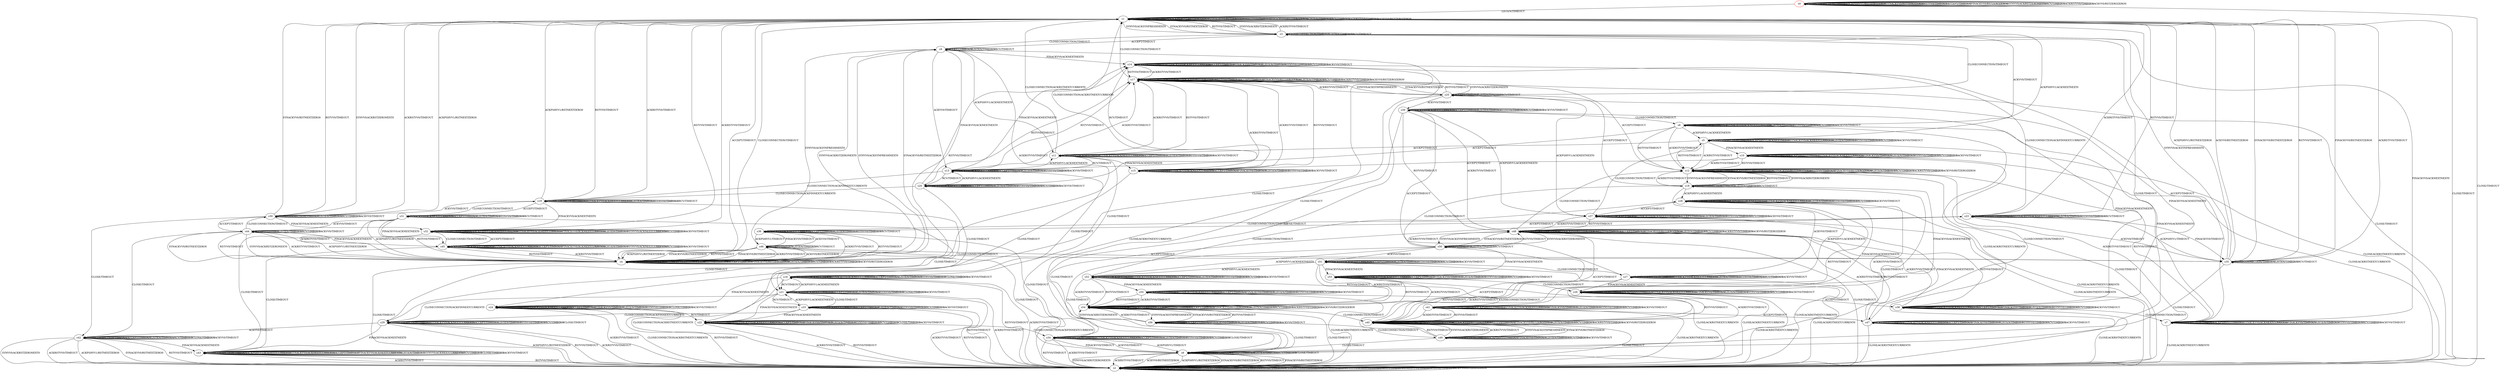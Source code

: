 digraph G {
label=""
s0 [color="red"]
s1
s2
s3
s4
s5
s6
s7
s8
s9
s10
s11
s12
s13
s14
s15
s16
s17
s18
s19
s20
s21
s22
s23
s24
s25
s26
s27
s28
s29
s30
s31
s32
s33
s34
s35
s36
s37
s38
s39
s40
s41
s42
s43
s44
s45
s46
s47
s48
s49
s50
s51
s52
s53
s54
s55
s56
s0 [label="s0"];
s0 -> s0[label="CLOSECONNECTION/TIMEOUT"]
s0 -> s0[label="ACKPSHVV1/RSTZEROZERO0"]
s0 -> s0[label="SYNACKVV0/RSTZEROZERO0"]
s0 -> s0[label="RSTVV0/TIMEOUT"]
s0 -> s0[label="ACCEPT/TIMEOUT"]
s0 -> s0[label="FINACKVV0/RSTZEROZERO0"]
s0 -> s1[label="LISTEN/TIMEOUT"]
s0 -> s0[label="SYNVV0/ACKRSTZERONEXT0"]
s0 -> s0[label="RCV/TIMEOUT"]
s0 -> s0[label="ACKRSTVV0/TIMEOUT"]
s0 -> s2[label="CLOSE/TIMEOUT"]
s0 -> s0[label="ACKVV0/RSTZEROZERO0"]
s1 [label="s1"];
s1 -> s1[label="CLOSECONNECTION/TIMEOUT"]
s1 -> s1[label="ACKPSHVV1/RSTZEROZERO0"]
s1 -> s1[label="SYNACKVV0/RSTZEROZERO0"]
s1 -> s1[label="RSTVV0/TIMEOUT"]
s1 -> s4[label="ACCEPT/TIMEOUT"]
s1 -> s1[label="FINACKVV0/RSTZEROZERO0"]
s1 -> s1[label="LISTEN/TIMEOUT"]
s1 -> s3[label="SYNVV0/ACKSYNFRESHNEXT0"]
s1 -> s1[label="RCV/TIMEOUT"]
s1 -> s1[label="ACKRSTVV0/TIMEOUT"]
s1 -> s2[label="CLOSE/TIMEOUT"]
s1 -> s1[label="ACKVV0/RSTZEROZERO0"]
s2 [label="s2"];
s2 -> s2[label="CLOSECONNECTION/TIMEOUT"]
s2 -> s2[label="ACKPSHVV1/RSTZEROZERO0"]
s2 -> s2[label="SYNACKVV0/RSTZEROZERO0"]
s2 -> s2[label="RSTVV0/TIMEOUT"]
s2 -> s2[label="ACCEPT/TIMEOUT"]
s2 -> s2[label="FINACKVV0/RSTZEROZERO0"]
s2 -> s2[label="LISTEN/TIMEOUT"]
s2 -> s2[label="SYNVV0/ACKRSTZERONEXT0"]
s2 -> s2[label="RCV/TIMEOUT"]
s2 -> s2[label="ACKRSTVV0/TIMEOUT"]
s2 -> s2[label="CLOSE/TIMEOUT"]
s2 -> s2[label="ACKVV0/RSTZEROZERO0"]
s3 [label="s3"];
s3 -> s3[label="CLOSECONNECTION/TIMEOUT"]
s3 -> s5[label="ACKPSHVV1/ACKNEXTNEXT0"]
s3 -> s1[label="SYNACKVV0/RSTNEXTZERO0"]
s3 -> s1[label="RSTVV0/TIMEOUT"]
s3 -> s9[label="ACCEPT/TIMEOUT"]
s3 -> s7[label="FINACKVV0/ACKNEXTNEXT0"]
s3 -> s3[label="LISTEN/TIMEOUT"]
s3 -> s1[label="SYNVV0/ACKRSTZERONEXT0"]
s3 -> s3[label="RCV/TIMEOUT"]
s3 -> s1[label="ACKRSTVV0/TIMEOUT"]
s3 -> s8[label="CLOSE/TIMEOUT"]
s3 -> s6[label="ACKVV0/TIMEOUT"]
s4 [label="s4"];
s4 -> s1[label="CLOSECONNECTION/TIMEOUT"]
s4 -> s4[label="ACKPSHVV1/RSTZEROZERO0"]
s4 -> s4[label="SYNACKVV0/RSTZEROZERO0"]
s4 -> s4[label="RSTVV0/TIMEOUT"]
s4 -> s4[label="ACCEPT/TIMEOUT"]
s4 -> s4[label="FINACKVV0/RSTZEROZERO0"]
s4 -> s4[label="LISTEN/TIMEOUT"]
s4 -> s9[label="SYNVV0/ACKSYNFRESHNEXT0"]
s4 -> s4[label="RCV/TIMEOUT"]
s4 -> s4[label="ACKRSTVV0/TIMEOUT"]
s4 -> s2[label="CLOSE/TIMEOUT"]
s4 -> s4[label="ACKVV0/RSTZEROZERO0"]
s5 [label="s5"];
s5 -> s5[label="CLOSECONNECTION/TIMEOUT"]
s5 -> s5[label="ACKPSHVV1/ACKNEXTNEXT0"]
s5 -> s5[label="SYNACKVV0/ACKNEXTCURRENT0"]
s5 -> s12[label="RSTVV0/TIMEOUT"]
s5 -> s11[label="ACCEPT/TIMEOUT"]
s5 -> s10[label="FINACKVV0/ACKNEXTNEXT0"]
s5 -> s5[label="LISTEN/TIMEOUT"]
s5 -> s5[label="SYNVV0/TIMEOUT"]
s5 -> s5[label="RCV/TIMEOUT"]
s5 -> s12[label="ACKRSTVV0/TIMEOUT"]
s5 -> s2[label="CLOSE/ACKRSTNEXTCURRENT0"]
s5 -> s5[label="ACKVV0/TIMEOUT"]
s6 [label="s6"];
s6 -> s6[label="CLOSECONNECTION/TIMEOUT"]
s6 -> s5[label="ACKPSHVV1/ACKNEXTNEXT0"]
s6 -> s6[label="SYNACKVV0/ACKNEXTCURRENT0"]
s6 -> s12[label="RSTVV0/TIMEOUT"]
s6 -> s13[label="ACCEPT/TIMEOUT"]
s6 -> s7[label="FINACKVV0/ACKNEXTNEXT0"]
s6 -> s6[label="LISTEN/TIMEOUT"]
s6 -> s6[label="SYNVV0/TIMEOUT"]
s6 -> s6[label="RCV/TIMEOUT"]
s6 -> s12[label="ACKRSTVV0/TIMEOUT"]
s6 -> s2[label="CLOSE/ACKRSTNEXTCURRENT0"]
s6 -> s6[label="ACKVV0/TIMEOUT"]
s7 [label="s7"];
s7 -> s7[label="CLOSECONNECTION/TIMEOUT"]
s7 -> s7[label="ACKPSHVV1/TIMEOUT"]
s7 -> s7[label="SYNACKVV0/ACKNEXTCURRENT0"]
s7 -> s12[label="RSTVV0/TIMEOUT"]
s7 -> s14[label="ACCEPT/TIMEOUT"]
s7 -> s7[label="FINACKVV0/TIMEOUT"]
s7 -> s7[label="LISTEN/TIMEOUT"]
s7 -> s7[label="SYNVV0/TIMEOUT"]
s7 -> s7[label="RCV/TIMEOUT"]
s7 -> s12[label="ACKRSTVV0/TIMEOUT"]
s7 -> s2[label="CLOSE/ACKRSTNEXTCURRENT0"]
s7 -> s7[label="ACKVV0/TIMEOUT"]
s8 [label="s8"];
s8 -> s8[label="CLOSECONNECTION/TIMEOUT"]
s8 -> s2[label="ACKPSHVV1/RSTNEXTZERO0"]
s8 -> s2[label="SYNACKVV0/RSTNEXTZERO0"]
s8 -> s2[label="RSTVV0/TIMEOUT"]
s8 -> s8[label="ACCEPT/TIMEOUT"]
s8 -> s2[label="FINACKVV0/RSTNEXTZERO0"]
s8 -> s8[label="LISTEN/TIMEOUT"]
s8 -> s2[label="SYNVV0/ACKRSTZERONEXT0"]
s8 -> s8[label="RCV/TIMEOUT"]
s8 -> s2[label="ACKRSTVV0/TIMEOUT"]
s8 -> s8[label="CLOSE/TIMEOUT"]
s8 -> s2[label="ACKVV0/RSTNEXTZERO0"]
s9 [label="s9"];
s9 -> s3[label="CLOSECONNECTION/TIMEOUT"]
s9 -> s11[label="ACKPSHVV1/ACKNEXTNEXT0"]
s9 -> s4[label="SYNACKVV0/RSTNEXTZERO0"]
s9 -> s4[label="RSTVV0/TIMEOUT"]
s9 -> s9[label="ACCEPT/TIMEOUT"]
s9 -> s14[label="FINACKVV0/ACKNEXTNEXT0"]
s9 -> s9[label="LISTEN/TIMEOUT"]
s9 -> s4[label="SYNVV0/ACKRSTZERONEXT0"]
s9 -> s9[label="RCV/TIMEOUT"]
s9 -> s4[label="ACKRSTVV0/TIMEOUT"]
s9 -> s8[label="CLOSE/TIMEOUT"]
s9 -> s13[label="ACKVV0/TIMEOUT"]
s10 [label="s10"];
s10 -> s10[label="CLOSECONNECTION/TIMEOUT"]
s10 -> s10[label="ACKPSHVV1/TIMEOUT"]
s10 -> s10[label="SYNACKVV0/ACKNEXTCURRENT0"]
s10 -> s12[label="RSTVV0/TIMEOUT"]
s10 -> s15[label="ACCEPT/TIMEOUT"]
s10 -> s10[label="FINACKVV0/TIMEOUT"]
s10 -> s10[label="LISTEN/TIMEOUT"]
s10 -> s10[label="SYNVV0/TIMEOUT"]
s10 -> s10[label="RCV/TIMEOUT"]
s10 -> s12[label="ACKRSTVV0/TIMEOUT"]
s10 -> s2[label="CLOSE/ACKRSTNEXTCURRENT0"]
s10 -> s10[label="ACKVV0/TIMEOUT"]
s11 [label="s11"];
s11 -> s1[label="CLOSECONNECTION/ACKRSTNEXTCURRENT0"]
s11 -> s11[label="ACKPSHVV1/ACKNEXTNEXT0"]
s11 -> s11[label="SYNACKVV0/ACKNEXTCURRENT0"]
s11 -> s17[label="RSTVV0/TIMEOUT"]
s11 -> s11[label="ACCEPT/TIMEOUT"]
s11 -> s15[label="FINACKVV0/ACKNEXTNEXT0"]
s11 -> s11[label="LISTEN/TIMEOUT"]
s11 -> s11[label="SYNVV0/TIMEOUT"]
s11 -> s13[label="RCV/TIMEOUT"]
s11 -> s17[label="ACKRSTVV0/TIMEOUT"]
s11 -> s16[label="CLOSE/TIMEOUT"]
s11 -> s11[label="ACKVV0/TIMEOUT"]
s12 [label="s12"];
s12 -> s12[label="CLOSECONNECTION/TIMEOUT"]
s12 -> s12[label="ACKPSHVV1/RSTZEROZERO0"]
s12 -> s12[label="SYNACKVV0/RSTZEROZERO0"]
s12 -> s12[label="RSTVV0/TIMEOUT"]
s12 -> s17[label="ACCEPT/TIMEOUT"]
s12 -> s12[label="FINACKVV0/RSTZEROZERO0"]
s12 -> s12[label="LISTEN/TIMEOUT"]
s12 -> s18[label="SYNVV0/ACKSYNFRESHNEXT0"]
s12 -> s12[label="RCV/TIMEOUT"]
s12 -> s12[label="ACKRSTVV0/TIMEOUT"]
s12 -> s2[label="CLOSE/TIMEOUT"]
s12 -> s12[label="ACKVV0/RSTZEROZERO0"]
s13 [label="s13"];
s13 -> s19[label="CLOSECONNECTION/ACKFINNEXTCURRENT0"]
s13 -> s11[label="ACKPSHVV1/ACKNEXTNEXT0"]
s13 -> s13[label="SYNACKVV0/ACKNEXTCURRENT0"]
s13 -> s17[label="RSTVV0/TIMEOUT"]
s13 -> s13[label="ACCEPT/TIMEOUT"]
s13 -> s14[label="FINACKVV0/ACKNEXTNEXT0"]
s13 -> s13[label="LISTEN/TIMEOUT"]
s13 -> s13[label="SYNVV0/TIMEOUT"]
s13 -> s20[label="RCV/TIMEOUT"]
s13 -> s17[label="ACKRSTVV0/TIMEOUT"]
s13 -> s21[label="CLOSE/TIMEOUT"]
s13 -> s13[label="ACKVV0/TIMEOUT"]
s14 [label="s14"];
s14 -> s23[label="CLOSECONNECTION/ACKFINNEXTCURRENT0"]
s14 -> s14[label="ACKPSHVV1/TIMEOUT"]
s14 -> s14[label="SYNACKVV0/ACKNEXTCURRENT0"]
s14 -> s17[label="RSTVV0/TIMEOUT"]
s14 -> s14[label="ACCEPT/TIMEOUT"]
s14 -> s14[label="FINACKVV0/TIMEOUT"]
s14 -> s14[label="LISTEN/TIMEOUT"]
s14 -> s14[label="SYNVV0/TIMEOUT"]
s14 -> s14[label="RCV/TIMEOUT"]
s14 -> s17[label="ACKRSTVV0/TIMEOUT"]
s14 -> s22[label="CLOSE/TIMEOUT"]
s14 -> s14[label="ACKVV0/TIMEOUT"]
s15 [label="s15"];
s15 -> s1[label="CLOSECONNECTION/ACKRSTNEXTCURRENT0"]
s15 -> s15[label="ACKPSHVV1/TIMEOUT"]
s15 -> s15[label="SYNACKVV0/ACKNEXTCURRENT0"]
s15 -> s17[label="RSTVV0/TIMEOUT"]
s15 -> s15[label="ACCEPT/TIMEOUT"]
s15 -> s15[label="FINACKVV0/TIMEOUT"]
s15 -> s15[label="LISTEN/TIMEOUT"]
s15 -> s15[label="SYNVV0/TIMEOUT"]
s15 -> s14[label="RCV/TIMEOUT"]
s15 -> s17[label="ACKRSTVV0/TIMEOUT"]
s15 -> s24[label="CLOSE/TIMEOUT"]
s15 -> s15[label="ACKVV0/TIMEOUT"]
s16 [label="s16"];
s16 -> s2[label="CLOSECONNECTION/ACKRSTNEXTCURRENT0"]
s16 -> s16[label="ACKPSHVV1/ACKNEXTNEXT0"]
s16 -> s16[label="SYNACKVV0/ACKNEXTCURRENT0"]
s16 -> s2[label="RSTVV0/TIMEOUT"]
s16 -> s16[label="ACCEPT/TIMEOUT"]
s16 -> s24[label="FINACKVV0/ACKNEXTNEXT0"]
s16 -> s16[label="LISTEN/TIMEOUT"]
s16 -> s16[label="SYNVV0/TIMEOUT"]
s16 -> s21[label="RCV/TIMEOUT"]
s16 -> s2[label="ACKRSTVV0/TIMEOUT"]
s16 -> s16[label="CLOSE/TIMEOUT"]
s16 -> s16[label="ACKVV0/TIMEOUT"]
s17 [label="s17"];
s17 -> s1[label="CLOSECONNECTION/TIMEOUT"]
s17 -> s17[label="ACKPSHVV1/RSTZEROZERO0"]
s17 -> s17[label="SYNACKVV0/RSTZEROZERO0"]
s17 -> s17[label="RSTVV0/TIMEOUT"]
s17 -> s17[label="ACCEPT/TIMEOUT"]
s17 -> s17[label="FINACKVV0/RSTZEROZERO0"]
s17 -> s17[label="LISTEN/TIMEOUT"]
s17 -> s25[label="SYNVV0/ACKSYNFRESHNEXT0"]
s17 -> s17[label="RCV/TIMEOUT"]
s17 -> s17[label="ACKRSTVV0/TIMEOUT"]
s17 -> s2[label="CLOSE/TIMEOUT"]
s17 -> s17[label="ACKVV0/RSTZEROZERO0"]
s18 [label="s18"];
s18 -> s18[label="CLOSECONNECTION/TIMEOUT"]
s18 -> s28[label="ACKPSHVV1/ACKNEXTNEXT0"]
s18 -> s12[label="SYNACKVV0/RSTNEXTZERO0"]
s18 -> s12[label="RSTVV0/TIMEOUT"]
s18 -> s25[label="ACCEPT/TIMEOUT"]
s18 -> s26[label="FINACKVV0/ACKNEXTNEXT0"]
s18 -> s18[label="LISTEN/TIMEOUT"]
s18 -> s12[label="SYNVV0/ACKRSTZERONEXT0"]
s18 -> s18[label="RCV/TIMEOUT"]
s18 -> s12[label="ACKRSTVV0/TIMEOUT"]
s18 -> s8[label="CLOSE/TIMEOUT"]
s18 -> s27[label="ACKVV0/TIMEOUT"]
s19 [label="s19"];
s19 -> s19[label="CLOSECONNECTION/TIMEOUT"]
s19 -> s1[label="ACKPSHVV1/RSTNEXTZERO0"]
s19 -> s19[label="SYNACKVV0/ACKNEXTCURRENT0"]
s19 -> s1[label="RSTVV0/TIMEOUT"]
s19 -> s31[label="ACCEPT/TIMEOUT"]
s19 -> s32[label="FINACKVV0/ACKNEXTNEXT0"]
s19 -> s19[label="LISTEN/TIMEOUT"]
s19 -> s19[label="SYNVV0/TIMEOUT"]
s19 -> s19[label="RCV/TIMEOUT"]
s19 -> s1[label="ACKRSTVV0/TIMEOUT"]
s19 -> s29[label="CLOSE/TIMEOUT"]
s19 -> s30[label="ACKVV0/TIMEOUT"]
s20 [label="s20"];
s20 -> s19[label="CLOSECONNECTION/ACKFINNEXTCURRENT0"]
s20 -> s13[label="ACKPSHVV1/ACKNEXTNEXT0"]
s20 -> s20[label="SYNACKVV0/ACKNEXTCURRENT0"]
s20 -> s17[label="RSTVV0/TIMEOUT"]
s20 -> s20[label="ACCEPT/TIMEOUT"]
s20 -> s14[label="FINACKVV0/ACKNEXTNEXT0"]
s20 -> s20[label="LISTEN/TIMEOUT"]
s20 -> s20[label="SYNVV0/TIMEOUT"]
s20 -> s20[label="RCV/TIMEOUT"]
s20 -> s17[label="ACKRSTVV0/TIMEOUT"]
s20 -> s21[label="CLOSE/TIMEOUT"]
s20 -> s20[label="ACKVV0/TIMEOUT"]
s21 [label="s21"];
s21 -> s29[label="CLOSECONNECTION/ACKFINNEXTCURRENT0"]
s21 -> s16[label="ACKPSHVV1/ACKNEXTNEXT0"]
s21 -> s21[label="SYNACKVV0/ACKNEXTCURRENT0"]
s21 -> s2[label="RSTVV0/TIMEOUT"]
s21 -> s21[label="ACCEPT/TIMEOUT"]
s21 -> s22[label="FINACKVV0/ACKNEXTNEXT0"]
s21 -> s21[label="LISTEN/TIMEOUT"]
s21 -> s21[label="SYNVV0/TIMEOUT"]
s21 -> s33[label="RCV/TIMEOUT"]
s21 -> s2[label="ACKRSTVV0/TIMEOUT"]
s21 -> s21[label="CLOSE/TIMEOUT"]
s21 -> s21[label="ACKVV0/TIMEOUT"]
s22 [label="s22"];
s22 -> s34[label="CLOSECONNECTION/ACKFINNEXTCURRENT0"]
s22 -> s22[label="ACKPSHVV1/TIMEOUT"]
s22 -> s22[label="SYNACKVV0/ACKNEXTCURRENT0"]
s22 -> s2[label="RSTVV0/TIMEOUT"]
s22 -> s22[label="ACCEPT/TIMEOUT"]
s22 -> s22[label="FINACKVV0/TIMEOUT"]
s22 -> s22[label="LISTEN/TIMEOUT"]
s22 -> s22[label="SYNVV0/TIMEOUT"]
s22 -> s22[label="RCV/TIMEOUT"]
s22 -> s2[label="ACKRSTVV0/TIMEOUT"]
s22 -> s22[label="CLOSE/TIMEOUT"]
s22 -> s22[label="ACKVV0/TIMEOUT"]
s23 [label="s23"];
s23 -> s23[label="CLOSECONNECTION/TIMEOUT"]
s23 -> s35[label="ACKPSHVV1/TIMEOUT"]
s23 -> s23[label="SYNACKVV0/ACKNEXTCURRENT0"]
s23 -> s1[label="RSTVV0/TIMEOUT"]
s23 -> s36[label="ACCEPT/TIMEOUT"]
s23 -> s35[label="FINACKVV0/TIMEOUT"]
s23 -> s23[label="LISTEN/TIMEOUT"]
s23 -> s23[label="SYNVV0/TIMEOUT"]
s23 -> s23[label="RCV/TIMEOUT"]
s23 -> s1[label="ACKRSTVV0/TIMEOUT"]
s23 -> s34[label="CLOSE/TIMEOUT"]
s23 -> s35[label="ACKVV0/TIMEOUT"]
s24 [label="s24"];
s24 -> s2[label="CLOSECONNECTION/ACKRSTNEXTCURRENT0"]
s24 -> s24[label="ACKPSHVV1/TIMEOUT"]
s24 -> s24[label="SYNACKVV0/ACKNEXTCURRENT0"]
s24 -> s2[label="RSTVV0/TIMEOUT"]
s24 -> s24[label="ACCEPT/TIMEOUT"]
s24 -> s24[label="FINACKVV0/TIMEOUT"]
s24 -> s24[label="LISTEN/TIMEOUT"]
s24 -> s24[label="SYNVV0/TIMEOUT"]
s24 -> s22[label="RCV/TIMEOUT"]
s24 -> s2[label="ACKRSTVV0/TIMEOUT"]
s24 -> s24[label="CLOSE/TIMEOUT"]
s24 -> s24[label="ACKVV0/TIMEOUT"]
s25 [label="s25"];
s25 -> s3[label="CLOSECONNECTION/TIMEOUT"]
s25 -> s37[label="ACKPSHVV1/ACKNEXTNEXT0"]
s25 -> s17[label="SYNACKVV0/RSTNEXTZERO0"]
s25 -> s17[label="RSTVV0/TIMEOUT"]
s25 -> s25[label="ACCEPT/TIMEOUT"]
s25 -> s38[label="FINACKVV0/ACKNEXTNEXT0"]
s25 -> s25[label="LISTEN/TIMEOUT"]
s25 -> s17[label="SYNVV0/ACKRSTZERONEXT0"]
s25 -> s25[label="RCV/TIMEOUT"]
s25 -> s17[label="ACKRSTVV0/TIMEOUT"]
s25 -> s8[label="CLOSE/TIMEOUT"]
s25 -> s39[label="ACKVV0/TIMEOUT"]
s26 [label="s26"];
s26 -> s26[label="CLOSECONNECTION/TIMEOUT"]
s26 -> s26[label="ACKPSHVV1/TIMEOUT"]
s26 -> s26[label="SYNACKVV0/ACKNEXTCURRENT0"]
s26 -> s40[label="RSTVV0/TIMEOUT"]
s26 -> s38[label="ACCEPT/TIMEOUT"]
s26 -> s26[label="FINACKVV0/TIMEOUT"]
s26 -> s26[label="LISTEN/TIMEOUT"]
s26 -> s26[label="SYNVV0/TIMEOUT"]
s26 -> s26[label="RCV/TIMEOUT"]
s26 -> s40[label="ACKRSTVV0/TIMEOUT"]
s26 -> s2[label="CLOSE/ACKRSTNEXTCURRENT0"]
s26 -> s26[label="ACKVV0/TIMEOUT"]
s27 [label="s27"];
s27 -> s27[label="CLOSECONNECTION/TIMEOUT"]
s27 -> s28[label="ACKPSHVV1/ACKNEXTNEXT0"]
s27 -> s27[label="SYNACKVV0/ACKNEXTCURRENT0"]
s27 -> s40[label="RSTVV0/TIMEOUT"]
s27 -> s39[label="ACCEPT/TIMEOUT"]
s27 -> s26[label="FINACKVV0/ACKNEXTNEXT0"]
s27 -> s27[label="LISTEN/TIMEOUT"]
s27 -> s27[label="SYNVV0/TIMEOUT"]
s27 -> s27[label="RCV/TIMEOUT"]
s27 -> s40[label="ACKRSTVV0/TIMEOUT"]
s27 -> s2[label="CLOSE/ACKRSTNEXTCURRENT0"]
s27 -> s27[label="ACKVV0/TIMEOUT"]
s28 [label="s28"];
s28 -> s28[label="CLOSECONNECTION/TIMEOUT"]
s28 -> s28[label="ACKPSHVV1/ACKNEXTNEXT0"]
s28 -> s28[label="SYNACKVV0/ACKNEXTCURRENT0"]
s28 -> s40[label="RSTVV0/TIMEOUT"]
s28 -> s37[label="ACCEPT/TIMEOUT"]
s28 -> s41[label="FINACKVV0/ACKNEXTNEXT0"]
s28 -> s28[label="LISTEN/TIMEOUT"]
s28 -> s28[label="SYNVV0/TIMEOUT"]
s28 -> s28[label="RCV/TIMEOUT"]
s28 -> s40[label="ACKRSTVV0/TIMEOUT"]
s28 -> s2[label="CLOSE/ACKRSTNEXTCURRENT0"]
s28 -> s28[label="ACKVV0/TIMEOUT"]
s29 [label="s29"];
s29 -> s29[label="CLOSECONNECTION/TIMEOUT"]
s29 -> s2[label="ACKPSHVV1/RSTNEXTZERO0"]
s29 -> s29[label="SYNACKVV0/ACKNEXTCURRENT0"]
s29 -> s2[label="RSTVV0/TIMEOUT"]
s29 -> s29[label="ACCEPT/TIMEOUT"]
s29 -> s43[label="FINACKVV0/ACKNEXTNEXT0"]
s29 -> s29[label="LISTEN/TIMEOUT"]
s29 -> s29[label="SYNVV0/TIMEOUT"]
s29 -> s29[label="RCV/TIMEOUT"]
s29 -> s2[label="ACKRSTVV0/TIMEOUT"]
s29 -> s29[label="CLOSE/TIMEOUT"]
s29 -> s42[label="ACKVV0/TIMEOUT"]
s30 [label="s30"];
s30 -> s30[label="CLOSECONNECTION/TIMEOUT"]
s30 -> s1[label="ACKPSHVV1/RSTNEXTZERO0"]
s30 -> s1[label="SYNACKVV0/RSTNEXTZERO0"]
s30 -> s1[label="RSTVV0/TIMEOUT"]
s30 -> s44[label="ACCEPT/TIMEOUT"]
s30 -> s32[label="FINACKVV0/ACKNEXTNEXT0"]
s30 -> s30[label="LISTEN/TIMEOUT"]
s30 -> s1[label="SYNVV0/ACKRSTZERONEXT0"]
s30 -> s30[label="RCV/TIMEOUT"]
s30 -> s1[label="ACKRSTVV0/TIMEOUT"]
s30 -> s42[label="CLOSE/TIMEOUT"]
s30 -> s30[label="ACKVV0/TIMEOUT"]
s31 [label="s31"];
s31 -> s19[label="CLOSECONNECTION/TIMEOUT"]
s31 -> s4[label="ACKPSHVV1/RSTNEXTZERO0"]
s31 -> s31[label="SYNACKVV0/ACKNEXTCURRENT0"]
s31 -> s4[label="RSTVV0/TIMEOUT"]
s31 -> s31[label="ACCEPT/TIMEOUT"]
s31 -> s45[label="FINACKVV0/ACKNEXTNEXT0"]
s31 -> s31[label="LISTEN/TIMEOUT"]
s31 -> s31[label="SYNVV0/TIMEOUT"]
s31 -> s31[label="RCV/TIMEOUT"]
s31 -> s4[label="ACKRSTVV0/TIMEOUT"]
s31 -> s29[label="CLOSE/TIMEOUT"]
s31 -> s44[label="ACKVV0/TIMEOUT"]
s32 [label="s32"];
s32 -> s32[label="CLOSECONNECTION/TIMEOUT"]
s32 -> s32[label="ACKPSHVV1/ACKNEXTCURRENT0"]
s32 -> s32[label="SYNACKVV0/ACKNEXTCURRENT0"]
s32 -> s1[label="RSTVV0/TIMEOUT"]
s32 -> s45[label="ACCEPT/TIMEOUT"]
s32 -> s32[label="FINACKVV0/ACKNEXTCURRENT0"]
s32 -> s32[label="LISTEN/TIMEOUT"]
s32 -> s32[label="SYNVV0/ACKNEXTCURRENT0"]
s32 -> s32[label="RCV/TIMEOUT"]
s32 -> s1[label="ACKRSTVV0/TIMEOUT"]
s32 -> s43[label="CLOSE/TIMEOUT"]
s32 -> s32[label="ACKVV0/TIMEOUT"]
s33 [label="s33"];
s33 -> s29[label="CLOSECONNECTION/ACKFINNEXTCURRENT0"]
s33 -> s21[label="ACKPSHVV1/ACKNEXTNEXT0"]
s33 -> s33[label="SYNACKVV0/ACKNEXTCURRENT0"]
s33 -> s2[label="RSTVV0/TIMEOUT"]
s33 -> s33[label="ACCEPT/TIMEOUT"]
s33 -> s22[label="FINACKVV0/ACKNEXTNEXT0"]
s33 -> s33[label="LISTEN/TIMEOUT"]
s33 -> s33[label="SYNVV0/TIMEOUT"]
s33 -> s33[label="RCV/TIMEOUT"]
s33 -> s2[label="ACKRSTVV0/TIMEOUT"]
s33 -> s21[label="CLOSE/TIMEOUT"]
s33 -> s33[label="ACKVV0/TIMEOUT"]
s34 [label="s34"];
s34 -> s34[label="CLOSECONNECTION/TIMEOUT"]
s34 -> s8[label="ACKPSHVV1/TIMEOUT"]
s34 -> s34[label="SYNACKVV0/ACKNEXTCURRENT0"]
s34 -> s2[label="RSTVV0/TIMEOUT"]
s34 -> s34[label="ACCEPT/TIMEOUT"]
s34 -> s8[label="FINACKVV0/TIMEOUT"]
s34 -> s34[label="LISTEN/TIMEOUT"]
s34 -> s34[label="SYNVV0/TIMEOUT"]
s34 -> s34[label="RCV/TIMEOUT"]
s34 -> s2[label="ACKRSTVV0/TIMEOUT"]
s34 -> s34[label="CLOSE/TIMEOUT"]
s34 -> s8[label="ACKVV0/TIMEOUT"]
s35 [label="s35"];
s35 -> s35[label="CLOSECONNECTION/TIMEOUT"]
s35 -> s1[label="ACKPSHVV1/RSTNEXTZERO0"]
s35 -> s1[label="SYNACKVV0/RSTNEXTZERO0"]
s35 -> s1[label="RSTVV0/TIMEOUT"]
s35 -> s46[label="ACCEPT/TIMEOUT"]
s35 -> s1[label="FINACKVV0/RSTNEXTZERO0"]
s35 -> s35[label="LISTEN/TIMEOUT"]
s35 -> s3[label="SYNVV0/ACKSYNFRESHNEXT0"]
s35 -> s35[label="RCV/TIMEOUT"]
s35 -> s1[label="ACKRSTVV0/TIMEOUT"]
s35 -> s8[label="CLOSE/TIMEOUT"]
s35 -> s1[label="ACKVV0/RSTNEXTZERO0"]
s36 [label="s36"];
s36 -> s23[label="CLOSECONNECTION/TIMEOUT"]
s36 -> s46[label="ACKPSHVV1/TIMEOUT"]
s36 -> s36[label="SYNACKVV0/ACKNEXTCURRENT0"]
s36 -> s4[label="RSTVV0/TIMEOUT"]
s36 -> s36[label="ACCEPT/TIMEOUT"]
s36 -> s46[label="FINACKVV0/TIMEOUT"]
s36 -> s36[label="LISTEN/TIMEOUT"]
s36 -> s36[label="SYNVV0/TIMEOUT"]
s36 -> s36[label="RCV/TIMEOUT"]
s36 -> s4[label="ACKRSTVV0/TIMEOUT"]
s36 -> s34[label="CLOSE/TIMEOUT"]
s36 -> s46[label="ACKVV0/TIMEOUT"]
s37 [label="s37"];
s37 -> s5[label="CLOSECONNECTION/TIMEOUT"]
s37 -> s37[label="ACKPSHVV1/ACKNEXTNEXT0"]
s37 -> s37[label="SYNACKVV0/ACKNEXTCURRENT0"]
s37 -> s48[label="RSTVV0/TIMEOUT"]
s37 -> s37[label="ACCEPT/TIMEOUT"]
s37 -> s47[label="FINACKVV0/ACKNEXTNEXT0"]
s37 -> s37[label="LISTEN/TIMEOUT"]
s37 -> s37[label="SYNVV0/TIMEOUT"]
s37 -> s37[label="RCV/TIMEOUT"]
s37 -> s48[label="ACKRSTVV0/TIMEOUT"]
s37 -> s2[label="CLOSE/ACKRSTNEXTCURRENT0"]
s37 -> s37[label="ACKVV0/TIMEOUT"]
s38 [label="s38"];
s38 -> s7[label="CLOSECONNECTION/TIMEOUT"]
s38 -> s38[label="ACKPSHVV1/TIMEOUT"]
s38 -> s38[label="SYNACKVV0/ACKNEXTCURRENT0"]
s38 -> s48[label="RSTVV0/TIMEOUT"]
s38 -> s38[label="ACCEPT/TIMEOUT"]
s38 -> s38[label="FINACKVV0/TIMEOUT"]
s38 -> s38[label="LISTEN/TIMEOUT"]
s38 -> s38[label="SYNVV0/TIMEOUT"]
s38 -> s38[label="RCV/TIMEOUT"]
s38 -> s48[label="ACKRSTVV0/TIMEOUT"]
s38 -> s2[label="CLOSE/ACKRSTNEXTCURRENT0"]
s38 -> s38[label="ACKVV0/TIMEOUT"]
s39 [label="s39"];
s39 -> s6[label="CLOSECONNECTION/TIMEOUT"]
s39 -> s37[label="ACKPSHVV1/ACKNEXTNEXT0"]
s39 -> s39[label="SYNACKVV0/ACKNEXTCURRENT0"]
s39 -> s48[label="RSTVV0/TIMEOUT"]
s39 -> s39[label="ACCEPT/TIMEOUT"]
s39 -> s38[label="FINACKVV0/ACKNEXTNEXT0"]
s39 -> s39[label="LISTEN/TIMEOUT"]
s39 -> s39[label="SYNVV0/TIMEOUT"]
s39 -> s39[label="RCV/TIMEOUT"]
s39 -> s48[label="ACKRSTVV0/TIMEOUT"]
s39 -> s2[label="CLOSE/ACKRSTNEXTCURRENT0"]
s39 -> s39[label="ACKVV0/TIMEOUT"]
s40 [label="s40"];
s40 -> s40[label="CLOSECONNECTION/TIMEOUT"]
s40 -> s40[label="ACKPSHVV1/RSTZEROZERO0"]
s40 -> s40[label="SYNACKVV0/RSTZEROZERO0"]
s40 -> s40[label="RSTVV0/TIMEOUT"]
s40 -> s48[label="ACCEPT/TIMEOUT"]
s40 -> s40[label="FINACKVV0/RSTZEROZERO0"]
s40 -> s40[label="LISTEN/TIMEOUT"]
s40 -> s49[label="SYNVV0/ACKSYNFRESHNEXT0"]
s40 -> s40[label="RCV/TIMEOUT"]
s40 -> s40[label="ACKRSTVV0/TIMEOUT"]
s40 -> s2[label="CLOSE/TIMEOUT"]
s40 -> s40[label="ACKVV0/RSTZEROZERO0"]
s41 [label="s41"];
s41 -> s41[label="CLOSECONNECTION/TIMEOUT"]
s41 -> s41[label="ACKPSHVV1/TIMEOUT"]
s41 -> s41[label="SYNACKVV0/ACKNEXTCURRENT0"]
s41 -> s40[label="RSTVV0/TIMEOUT"]
s41 -> s47[label="ACCEPT/TIMEOUT"]
s41 -> s41[label="FINACKVV0/TIMEOUT"]
s41 -> s41[label="LISTEN/TIMEOUT"]
s41 -> s41[label="SYNVV0/TIMEOUT"]
s41 -> s41[label="RCV/TIMEOUT"]
s41 -> s40[label="ACKRSTVV0/TIMEOUT"]
s41 -> s2[label="CLOSE/ACKRSTNEXTCURRENT0"]
s41 -> s41[label="ACKVV0/TIMEOUT"]
s42 [label="s42"];
s42 -> s42[label="CLOSECONNECTION/TIMEOUT"]
s42 -> s2[label="ACKPSHVV1/RSTNEXTZERO0"]
s42 -> s2[label="SYNACKVV0/RSTNEXTZERO0"]
s42 -> s2[label="RSTVV0/TIMEOUT"]
s42 -> s42[label="ACCEPT/TIMEOUT"]
s42 -> s43[label="FINACKVV0/ACKNEXTNEXT0"]
s42 -> s42[label="LISTEN/TIMEOUT"]
s42 -> s2[label="SYNVV0/ACKRSTZERONEXT0"]
s42 -> s42[label="RCV/TIMEOUT"]
s42 -> s2[label="ACKRSTVV0/TIMEOUT"]
s42 -> s42[label="CLOSE/TIMEOUT"]
s42 -> s42[label="ACKVV0/TIMEOUT"]
s43 [label="s43"];
s43 -> s43[label="CLOSECONNECTION/TIMEOUT"]
s43 -> s43[label="ACKPSHVV1/ACKNEXTCURRENT0"]
s43 -> s43[label="SYNACKVV0/ACKNEXTCURRENT0"]
s43 -> s2[label="RSTVV0/TIMEOUT"]
s43 -> s43[label="ACCEPT/TIMEOUT"]
s43 -> s43[label="FINACKVV0/ACKNEXTCURRENT0"]
s43 -> s43[label="LISTEN/TIMEOUT"]
s43 -> s43[label="SYNVV0/ACKNEXTCURRENT0"]
s43 -> s43[label="RCV/TIMEOUT"]
s43 -> s2[label="ACKRSTVV0/TIMEOUT"]
s43 -> s43[label="CLOSE/TIMEOUT"]
s43 -> s43[label="ACKVV0/TIMEOUT"]
s44 [label="s44"];
s44 -> s30[label="CLOSECONNECTION/TIMEOUT"]
s44 -> s4[label="ACKPSHVV1/RSTNEXTZERO0"]
s44 -> s4[label="SYNACKVV0/RSTNEXTZERO0"]
s44 -> s4[label="RSTVV0/TIMEOUT"]
s44 -> s44[label="ACCEPT/TIMEOUT"]
s44 -> s45[label="FINACKVV0/ACKNEXTNEXT0"]
s44 -> s44[label="LISTEN/TIMEOUT"]
s44 -> s4[label="SYNVV0/ACKRSTZERONEXT0"]
s44 -> s44[label="RCV/TIMEOUT"]
s44 -> s4[label="ACKRSTVV0/TIMEOUT"]
s44 -> s42[label="CLOSE/TIMEOUT"]
s44 -> s44[label="ACKVV0/TIMEOUT"]
s45 [label="s45"];
s45 -> s32[label="CLOSECONNECTION/TIMEOUT"]
s45 -> s45[label="ACKPSHVV1/ACKNEXTCURRENT0"]
s45 -> s45[label="SYNACKVV0/ACKNEXTCURRENT0"]
s45 -> s4[label="RSTVV0/TIMEOUT"]
s45 -> s45[label="ACCEPT/TIMEOUT"]
s45 -> s45[label="FINACKVV0/ACKNEXTCURRENT0"]
s45 -> s45[label="LISTEN/TIMEOUT"]
s45 -> s45[label="SYNVV0/ACKNEXTCURRENT0"]
s45 -> s45[label="RCV/TIMEOUT"]
s45 -> s4[label="ACKRSTVV0/TIMEOUT"]
s45 -> s43[label="CLOSE/TIMEOUT"]
s45 -> s45[label="ACKVV0/TIMEOUT"]
s46 [label="s46"];
s46 -> s35[label="CLOSECONNECTION/TIMEOUT"]
s46 -> s4[label="ACKPSHVV1/RSTNEXTZERO0"]
s46 -> s4[label="SYNACKVV0/RSTNEXTZERO0"]
s46 -> s4[label="RSTVV0/TIMEOUT"]
s46 -> s46[label="ACCEPT/TIMEOUT"]
s46 -> s4[label="FINACKVV0/RSTNEXTZERO0"]
s46 -> s46[label="LISTEN/TIMEOUT"]
s46 -> s9[label="SYNVV0/ACKSYNFRESHNEXT0"]
s46 -> s46[label="RCV/TIMEOUT"]
s46 -> s4[label="ACKRSTVV0/TIMEOUT"]
s46 -> s8[label="CLOSE/TIMEOUT"]
s46 -> s4[label="ACKVV0/RSTNEXTZERO0"]
s47 [label="s47"];
s47 -> s10[label="CLOSECONNECTION/TIMEOUT"]
s47 -> s47[label="ACKPSHVV1/TIMEOUT"]
s47 -> s47[label="SYNACKVV0/ACKNEXTCURRENT0"]
s47 -> s48[label="RSTVV0/TIMEOUT"]
s47 -> s47[label="ACCEPT/TIMEOUT"]
s47 -> s47[label="FINACKVV0/TIMEOUT"]
s47 -> s47[label="LISTEN/TIMEOUT"]
s47 -> s47[label="SYNVV0/TIMEOUT"]
s47 -> s47[label="RCV/TIMEOUT"]
s47 -> s48[label="ACKRSTVV0/TIMEOUT"]
s47 -> s2[label="CLOSE/ACKRSTNEXTCURRENT0"]
s47 -> s47[label="ACKVV0/TIMEOUT"]
s48 [label="s48"];
s48 -> s12[label="CLOSECONNECTION/TIMEOUT"]
s48 -> s48[label="ACKPSHVV1/RSTZEROZERO0"]
s48 -> s48[label="SYNACKVV0/RSTZEROZERO0"]
s48 -> s48[label="RSTVV0/TIMEOUT"]
s48 -> s48[label="ACCEPT/TIMEOUT"]
s48 -> s48[label="FINACKVV0/RSTZEROZERO0"]
s48 -> s48[label="LISTEN/TIMEOUT"]
s48 -> s50[label="SYNVV0/ACKSYNFRESHNEXT0"]
s48 -> s48[label="RCV/TIMEOUT"]
s48 -> s48[label="ACKRSTVV0/TIMEOUT"]
s48 -> s2[label="CLOSE/TIMEOUT"]
s48 -> s48[label="ACKVV0/RSTZEROZERO0"]
s49 [label="s49"];
s49 -> s49[label="CLOSECONNECTION/TIMEOUT"]
s49 -> s49[label="ACKPSHVV1/TIMEOUT"]
s49 -> s40[label="SYNACKVV0/RSTNEXTZERO0"]
s49 -> s40[label="RSTVV0/TIMEOUT"]
s49 -> s50[label="ACCEPT/TIMEOUT"]
s49 -> s49[label="FINACKVV0/TIMEOUT"]
s49 -> s49[label="LISTEN/TIMEOUT"]
s49 -> s40[label="SYNVV0/ACKRSTZERONEXT0"]
s49 -> s49[label="RCV/TIMEOUT"]
s49 -> s40[label="ACKRSTVV0/TIMEOUT"]
s49 -> s8[label="CLOSE/TIMEOUT"]
s49 -> s49[label="ACKVV0/TIMEOUT"]
s50 [label="s50"];
s50 -> s18[label="CLOSECONNECTION/TIMEOUT"]
s50 -> s52[label="ACKPSHVV1/ACKNEXTNEXT0"]
s50 -> s48[label="SYNACKVV0/RSTNEXTZERO0"]
s50 -> s48[label="RSTVV0/TIMEOUT"]
s50 -> s50[label="ACCEPT/TIMEOUT"]
s50 -> s53[label="FINACKVV0/ACKNEXTNEXT0"]
s50 -> s50[label="LISTEN/TIMEOUT"]
s50 -> s48[label="SYNVV0/ACKRSTZERONEXT0"]
s50 -> s50[label="RCV/TIMEOUT"]
s50 -> s48[label="ACKRSTVV0/TIMEOUT"]
s50 -> s8[label="CLOSE/TIMEOUT"]
s50 -> s51[label="ACKVV0/TIMEOUT"]
s51 [label="s51"];
s51 -> s27[label="CLOSECONNECTION/TIMEOUT"]
s51 -> s52[label="ACKPSHVV1/ACKNEXTNEXT0"]
s51 -> s51[label="SYNACKVV0/ACKNEXTCURRENT0"]
s51 -> s54[label="RSTVV0/TIMEOUT"]
s51 -> s51[label="ACCEPT/TIMEOUT"]
s51 -> s53[label="FINACKVV0/ACKNEXTNEXT0"]
s51 -> s51[label="LISTEN/TIMEOUT"]
s51 -> s51[label="SYNVV0/TIMEOUT"]
s51 -> s51[label="RCV/TIMEOUT"]
s51 -> s54[label="ACKRSTVV0/TIMEOUT"]
s51 -> s2[label="CLOSE/ACKRSTNEXTCURRENT0"]
s51 -> s51[label="ACKVV0/TIMEOUT"]
s52 [label="s52"];
s52 -> s28[label="CLOSECONNECTION/TIMEOUT"]
s52 -> s52[label="ACKPSHVV1/ACKNEXTNEXT0"]
s52 -> s52[label="SYNACKVV0/ACKNEXTCURRENT0"]
s52 -> s54[label="RSTVV0/TIMEOUT"]
s52 -> s52[label="ACCEPT/TIMEOUT"]
s52 -> s55[label="FINACKVV0/ACKNEXTNEXT0"]
s52 -> s52[label="LISTEN/TIMEOUT"]
s52 -> s52[label="SYNVV0/TIMEOUT"]
s52 -> s52[label="RCV/TIMEOUT"]
s52 -> s54[label="ACKRSTVV0/TIMEOUT"]
s52 -> s2[label="CLOSE/ACKRSTNEXTCURRENT0"]
s52 -> s52[label="ACKVV0/TIMEOUT"]
s53 [label="s53"];
s53 -> s26[label="CLOSECONNECTION/TIMEOUT"]
s53 -> s53[label="ACKPSHVV1/TIMEOUT"]
s53 -> s53[label="SYNACKVV0/ACKNEXTCURRENT0"]
s53 -> s54[label="RSTVV0/TIMEOUT"]
s53 -> s53[label="ACCEPT/TIMEOUT"]
s53 -> s53[label="FINACKVV0/TIMEOUT"]
s53 -> s53[label="LISTEN/TIMEOUT"]
s53 -> s53[label="SYNVV0/TIMEOUT"]
s53 -> s53[label="RCV/TIMEOUT"]
s53 -> s54[label="ACKRSTVV0/TIMEOUT"]
s53 -> s2[label="CLOSE/ACKRSTNEXTCURRENT0"]
s53 -> s53[label="ACKVV0/TIMEOUT"]
s54 [label="s54"];
s54 -> s40[label="CLOSECONNECTION/TIMEOUT"]
s54 -> s54[label="ACKPSHVV1/RSTZEROZERO0"]
s54 -> s54[label="SYNACKVV0/RSTZEROZERO0"]
s54 -> s54[label="RSTVV0/TIMEOUT"]
s54 -> s54[label="ACCEPT/TIMEOUT"]
s54 -> s54[label="FINACKVV0/RSTZEROZERO0"]
s54 -> s54[label="LISTEN/TIMEOUT"]
s54 -> s56[label="SYNVV0/ACKSYNFRESHNEXT0"]
s54 -> s54[label="RCV/TIMEOUT"]
s54 -> s54[label="ACKRSTVV0/TIMEOUT"]
s54 -> s2[label="CLOSE/TIMEOUT"]
s54 -> s54[label="ACKVV0/RSTZEROZERO0"]
s55 [label="s55"];
s55 -> s41[label="CLOSECONNECTION/TIMEOUT"]
s55 -> s55[label="ACKPSHVV1/TIMEOUT"]
s55 -> s55[label="SYNACKVV0/ACKNEXTCURRENT0"]
s55 -> s54[label="RSTVV0/TIMEOUT"]
s55 -> s55[label="ACCEPT/TIMEOUT"]
s55 -> s55[label="FINACKVV0/TIMEOUT"]
s55 -> s55[label="LISTEN/TIMEOUT"]
s55 -> s55[label="SYNVV0/TIMEOUT"]
s55 -> s55[label="RCV/TIMEOUT"]
s55 -> s54[label="ACKRSTVV0/TIMEOUT"]
s55 -> s2[label="CLOSE/ACKRSTNEXTCURRENT0"]
s55 -> s55[label="ACKVV0/TIMEOUT"]
s56 [label="s56"];
s56 -> s49[label="CLOSECONNECTION/TIMEOUT"]
s56 -> s56[label="ACKPSHVV1/TIMEOUT"]
s56 -> s54[label="SYNACKVV0/RSTNEXTZERO0"]
s56 -> s54[label="RSTVV0/TIMEOUT"]
s56 -> s56[label="ACCEPT/TIMEOUT"]
s56 -> s56[label="FINACKVV0/TIMEOUT"]
s56 -> s56[label="LISTEN/TIMEOUT"]
s56 -> s54[label="SYNVV0/ACKRSTZERONEXT0"]
s56 -> s56[label="RCV/TIMEOUT"]
s56 -> s54[label="ACKRSTVV0/TIMEOUT"]
s56 -> s8[label="CLOSE/TIMEOUT"]
s56 -> s56[label="ACKVV0/TIMEOUT"]
}
